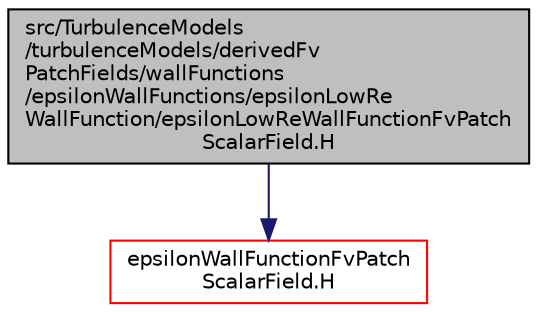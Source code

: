 digraph "src/TurbulenceModels/turbulenceModels/derivedFvPatchFields/wallFunctions/epsilonWallFunctions/epsilonLowReWallFunction/epsilonLowReWallFunctionFvPatchScalarField.H"
{
  bgcolor="transparent";
  edge [fontname="Helvetica",fontsize="10",labelfontname="Helvetica",labelfontsize="10"];
  node [fontname="Helvetica",fontsize="10",shape=record];
  Node1 [label="src/TurbulenceModels\l/turbulenceModels/derivedFv\lPatchFields/wallFunctions\l/epsilonWallFunctions/epsilonLowRe\lWallFunction/epsilonLowReWallFunctionFvPatch\lScalarField.H",height=0.2,width=0.4,color="black", fillcolor="grey75", style="filled", fontcolor="black"];
  Node1 -> Node2 [color="midnightblue",fontsize="10",style="solid",fontname="Helvetica"];
  Node2 [label="epsilonWallFunctionFvPatch\lScalarField.H",height=0.2,width=0.4,color="red",URL="$a10841.html"];
}
